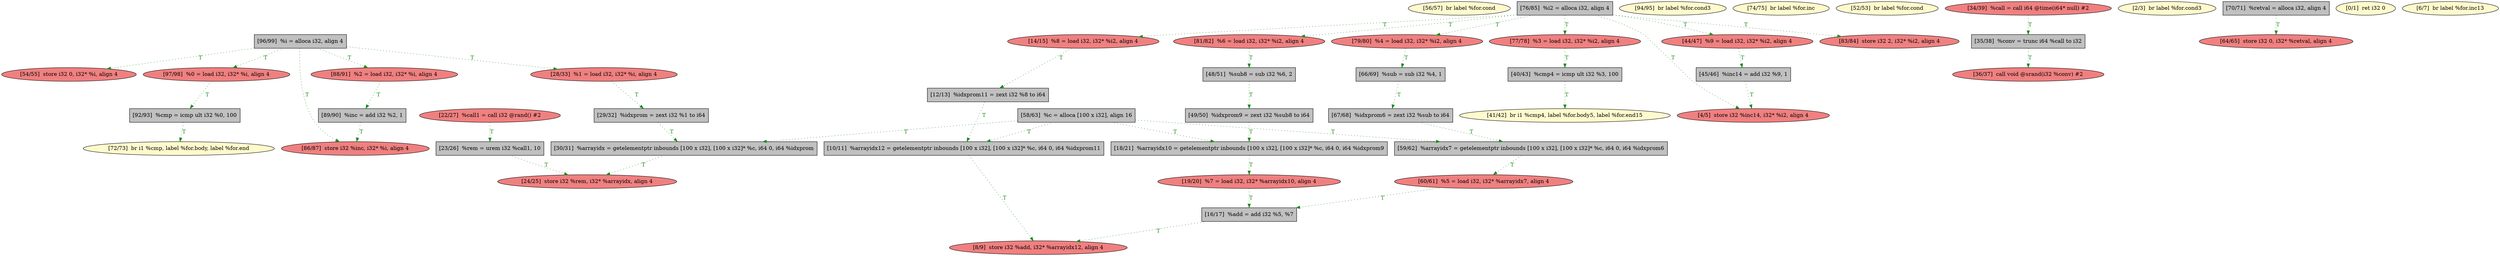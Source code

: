 
digraph G {


node148 [fillcolor=lemonchiffon,label="[56/57]  br label %for.cond",shape=ellipse,style=filled ]
node147 [fillcolor=grey,label="[58/63]  %c = alloca [100 x i32], align 16",shape=rectangle,style=filled ]
node146 [fillcolor=grey,label="[67/68]  %idxprom6 = zext i32 %sub to i64",shape=rectangle,style=filled ]
node145 [fillcolor=lightcoral,label="[88/91]  %2 = load i32, i32* %i, align 4",shape=ellipse,style=filled ]
node144 [fillcolor=grey,label="[92/93]  %cmp = icmp ult i32 %0, 100",shape=rectangle,style=filled ]
node143 [fillcolor=lemonchiffon,label="[94/95]  br label %for.cond3",shape=ellipse,style=filled ]
node142 [fillcolor=lightcoral,label="[77/78]  %3 = load i32, i32* %i2, align 4",shape=ellipse,style=filled ]
node141 [fillcolor=grey,label="[96/99]  %i = alloca i32, align 4",shape=rectangle,style=filled ]
node140 [fillcolor=lightcoral,label="[79/80]  %4 = load i32, i32* %i2, align 4",shape=ellipse,style=filled ]
node139 [fillcolor=lightcoral,label="[97/98]  %0 = load i32, i32* %i, align 4",shape=ellipse,style=filled ]
node137 [fillcolor=lemonchiffon,label="[74/75]  br label %for.inc",shape=ellipse,style=filled ]
node136 [fillcolor=lemonchiffon,label="[72/73]  br i1 %cmp, label %for.body, label %for.end",shape=ellipse,style=filled ]
node115 [fillcolor=lightcoral,label="[81/82]  %6 = load i32, i32* %i2, align 4",shape=ellipse,style=filled ]
node114 [fillcolor=grey,label="[89/90]  %inc = add i32 %2, 1",shape=rectangle,style=filled ]
node109 [fillcolor=lightcoral,label="[44/47]  %9 = load i32, i32* %i2, align 4",shape=ellipse,style=filled ]
node113 [fillcolor=lemonchiffon,label="[52/53]  br label %for.cond",shape=ellipse,style=filled ]
node106 [fillcolor=lightcoral,label="[28/33]  %1 = load i32, i32* %i, align 4",shape=ellipse,style=filled ]
node112 [fillcolor=lemonchiffon,label="[41/42]  br i1 %cmp4, label %for.body5, label %for.end15",shape=ellipse,style=filled ]
node103 [fillcolor=lightcoral,label="[36/37]  call void @srand(i32 %conv) #2",shape=ellipse,style=filled ]
node121 [fillcolor=lemonchiffon,label="[2/3]  br label %for.cond3",shape=ellipse,style=filled ]
node111 [fillcolor=grey,label="[49/50]  %idxprom9 = zext i32 %sub8 to i64",shape=rectangle,style=filled ]
node107 [fillcolor=lightcoral,label="[34/39]  %call = call i64 @time(i64* null) #2",shape=ellipse,style=filled ]
node110 [fillcolor=grey,label="[48/51]  %sub8 = sub i32 %6, 2",shape=rectangle,style=filled ]
node135 [fillcolor=lightcoral,label="[19/20]  %7 = load i32, i32* %arrayidx10, align 4",shape=ellipse,style=filled ]
node101 [fillcolor=grey,label="[23/26]  %rem = urem i32 %call1, 10",shape=rectangle,style=filled ]
node100 [fillcolor=grey,label="[30/31]  %arrayidx = getelementptr inbounds [100 x i32], [100 x i32]* %c, i64 0, i64 %idxprom",shape=rectangle,style=filled ]
node117 [fillcolor=grey,label="[66/69]  %sub = sub i32 %4, 1",shape=rectangle,style=filled ]
node120 [fillcolor=grey,label="[12/13]  %idxprom11 = zext i32 %8 to i64",shape=rectangle,style=filled ]
node108 [fillcolor=grey,label="[40/43]  %cmp4 = icmp ult i32 %3, 100",shape=rectangle,style=filled ]
node102 [fillcolor=grey,label="[29/32]  %idxprom = zext i32 %1 to i64",shape=rectangle,style=filled ]
node126 [fillcolor=lightcoral,label="[4/5]  store i32 %inc14, i32* %i2, align 4",shape=ellipse,style=filled ]
node105 [fillcolor=grey,label="[35/38]  %conv = trunc i64 %call to i32",shape=rectangle,style=filled ]
node149 [fillcolor=lightcoral,label="[54/55]  store i32 0, i32* %i, align 4",shape=ellipse,style=filled ]
node131 [fillcolor=lightcoral,label="[86/87]  store i32 %inc, i32* %i, align 4",shape=ellipse,style=filled ]
node116 [fillcolor=lightcoral,label="[22/27]  %call1 = call i32 @rand() #2",shape=ellipse,style=filled ]
node133 [fillcolor=lightcoral,label="[83/84]  store i32 2, i32* %i2, align 4",shape=ellipse,style=filled ]
node118 [fillcolor=lightcoral,label="[64/65]  store i32 0, i32* %retval, align 4",shape=ellipse,style=filled ]
node119 [fillcolor=lightcoral,label="[14/15]  %8 = load i32, i32* %i2, align 4",shape=ellipse,style=filled ]
node138 [fillcolor=grey,label="[76/85]  %i2 = alloca i32, align 4",shape=rectangle,style=filled ]
node123 [fillcolor=grey,label="[10/11]  %arrayidx12 = getelementptr inbounds [100 x i32], [100 x i32]* %c, i64 0, i64 %idxprom11",shape=rectangle,style=filled ]
node124 [fillcolor=lightcoral,label="[60/61]  %5 = load i32, i32* %arrayidx7, align 4",shape=ellipse,style=filled ]
node125 [fillcolor=grey,label="[16/17]  %add = add i32 %5, %7",shape=rectangle,style=filled ]
node129 [fillcolor=lemonchiffon,label="[0/1]  ret i32 0",shape=ellipse,style=filled ]
node130 [fillcolor=lightcoral,label="[24/25]  store i32 %rem, i32* %arrayidx, align 4",shape=ellipse,style=filled ]
node127 [fillcolor=lemonchiffon,label="[6/7]  br label %for.inc13",shape=ellipse,style=filled ]
node128 [fillcolor=grey,label="[59/62]  %arrayidx7 = getelementptr inbounds [100 x i32], [100 x i32]* %c, i64 0, i64 %idxprom6",shape=rectangle,style=filled ]
node104 [fillcolor=grey,label="[45/46]  %inc14 = add i32 %9, 1",shape=rectangle,style=filled ]
node132 [fillcolor=lightcoral,label="[8/9]  store i32 %add, i32* %arrayidx12, align 4",shape=ellipse,style=filled ]
node122 [fillcolor=grey,label="[18/21]  %arrayidx10 = getelementptr inbounds [100 x i32], [100 x i32]* %c, i64 0, i64 %idxprom9",shape=rectangle,style=filled ]
node134 [fillcolor=grey,label="[70/71]  %retval = alloca i32, align 4",shape=rectangle,style=filled ]

node111->node122 [style=dotted,color=forestgreen,label="T",fontcolor=forestgreen ]
node147->node123 [style=dotted,color=forestgreen,label="T",fontcolor=forestgreen ]
node145->node114 [style=dotted,color=forestgreen,label="T",fontcolor=forestgreen ]
node114->node131 [style=dotted,color=forestgreen,label="T",fontcolor=forestgreen ]
node141->node131 [style=dotted,color=forestgreen,label="T",fontcolor=forestgreen ]
node105->node103 [style=dotted,color=forestgreen,label="T",fontcolor=forestgreen ]
node141->node106 [style=dotted,color=forestgreen,label="T",fontcolor=forestgreen ]
node139->node144 [style=dotted,color=forestgreen,label="T",fontcolor=forestgreen ]
node135->node125 [style=dotted,color=forestgreen,label="T",fontcolor=forestgreen ]
node138->node140 [style=dotted,color=forestgreen,label="T",fontcolor=forestgreen ]
node147->node122 [style=dotted,color=forestgreen,label="T",fontcolor=forestgreen ]
node125->node132 [style=dotted,color=forestgreen,label="T",fontcolor=forestgreen ]
node107->node105 [style=dotted,color=forestgreen,label="T",fontcolor=forestgreen ]
node102->node100 [style=dotted,color=forestgreen,label="T",fontcolor=forestgreen ]
node146->node128 [style=dotted,color=forestgreen,label="T",fontcolor=forestgreen ]
node138->node126 [style=dotted,color=forestgreen,label="T",fontcolor=forestgreen ]
node138->node142 [style=dotted,color=forestgreen,label="T",fontcolor=forestgreen ]
node115->node110 [style=dotted,color=forestgreen,label="T",fontcolor=forestgreen ]
node140->node117 [style=dotted,color=forestgreen,label="T",fontcolor=forestgreen ]
node147->node128 [style=dotted,color=forestgreen,label="T",fontcolor=forestgreen ]
node124->node125 [style=dotted,color=forestgreen,label="T",fontcolor=forestgreen ]
node101->node130 [style=dotted,color=forestgreen,label="T",fontcolor=forestgreen ]
node120->node123 [style=dotted,color=forestgreen,label="T",fontcolor=forestgreen ]
node138->node115 [style=dotted,color=forestgreen,label="T",fontcolor=forestgreen ]
node106->node102 [style=dotted,color=forestgreen,label="T",fontcolor=forestgreen ]
node110->node111 [style=dotted,color=forestgreen,label="T",fontcolor=forestgreen ]
node104->node126 [style=dotted,color=forestgreen,label="T",fontcolor=forestgreen ]
node141->node149 [style=dotted,color=forestgreen,label="T",fontcolor=forestgreen ]
node141->node139 [style=dotted,color=forestgreen,label="T",fontcolor=forestgreen ]
node138->node109 [style=dotted,color=forestgreen,label="T",fontcolor=forestgreen ]
node138->node133 [style=dotted,color=forestgreen,label="T",fontcolor=forestgreen ]
node119->node120 [style=dotted,color=forestgreen,label="T",fontcolor=forestgreen ]
node116->node101 [style=dotted,color=forestgreen,label="T",fontcolor=forestgreen ]
node128->node124 [style=dotted,color=forestgreen,label="T",fontcolor=forestgreen ]
node141->node145 [style=dotted,color=forestgreen,label="T",fontcolor=forestgreen ]
node123->node132 [style=dotted,color=forestgreen,label="T",fontcolor=forestgreen ]
node117->node146 [style=dotted,color=forestgreen,label="T",fontcolor=forestgreen ]
node108->node112 [style=dotted,color=forestgreen,label="T",fontcolor=forestgreen ]
node134->node118 [style=dotted,color=forestgreen,label="T",fontcolor=forestgreen ]
node109->node104 [style=dotted,color=forestgreen,label="T",fontcolor=forestgreen ]
node122->node135 [style=dotted,color=forestgreen,label="T",fontcolor=forestgreen ]
node144->node136 [style=dotted,color=forestgreen,label="T",fontcolor=forestgreen ]
node100->node130 [style=dotted,color=forestgreen,label="T",fontcolor=forestgreen ]
node138->node119 [style=dotted,color=forestgreen,label="T",fontcolor=forestgreen ]
node142->node108 [style=dotted,color=forestgreen,label="T",fontcolor=forestgreen ]
node147->node100 [style=dotted,color=forestgreen,label="T",fontcolor=forestgreen ]


}
